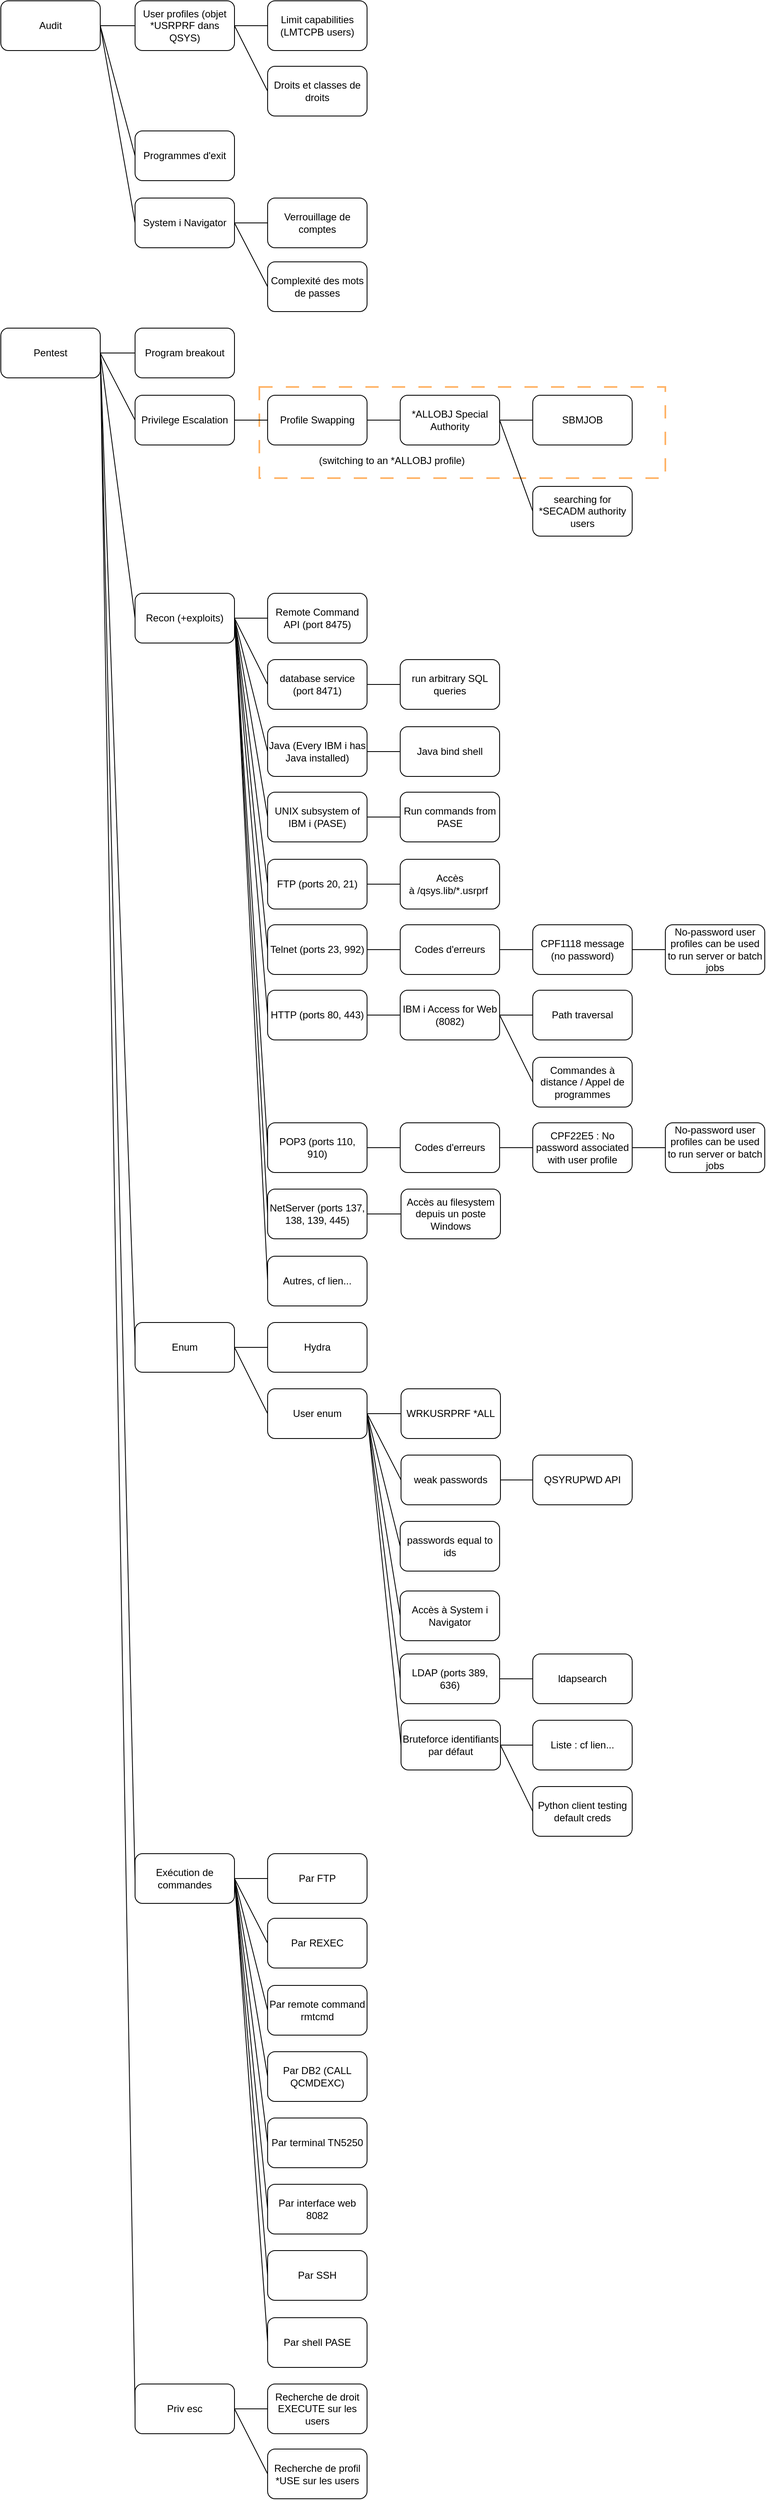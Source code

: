 <mxfile version="24.5.3" type="device">
  <diagram name="Page-1" id="nADWinMBTUPVHZAI8eLR">
    <mxGraphModel dx="1276" dy="606" grid="1" gridSize="10" guides="1" tooltips="1" connect="1" arrows="1" fold="1" page="1" pageScale="1" pageWidth="827" pageHeight="1169" math="0" shadow="0">
      <root>
        <mxCell id="0" />
        <mxCell id="1" parent="0" />
        <mxCell id="fhVOCeMNc6bVe-KWatDS-11" value="" style="rounded=0;whiteSpace=wrap;html=1;fillColor=none;dashed=1;dashPattern=8 8;strokeColor=#FFB366;strokeWidth=2;" parent="1" vertex="1">
          <mxGeometry x="470" y="511" width="490" height="110" as="geometry" />
        </mxCell>
        <mxCell id="aqI84xdJ39RmTFRJNVE5-1" value="Audit" style="rounded=1;whiteSpace=wrap;html=1;" parent="1" vertex="1">
          <mxGeometry x="158" y="45" width="120" height="60" as="geometry" />
        </mxCell>
        <mxCell id="aqI84xdJ39RmTFRJNVE5-2" value="Pentest" style="rounded=1;whiteSpace=wrap;html=1;" parent="1" vertex="1">
          <mxGeometry x="158" y="440" width="120" height="60" as="geometry" />
        </mxCell>
        <mxCell id="aqI84xdJ39RmTFRJNVE5-3" value="User profiles&amp;nbsp;(objet *USRPRF dans QSYS)" style="rounded=1;whiteSpace=wrap;html=1;" parent="1" vertex="1">
          <mxGeometry x="320" y="45" width="120" height="60" as="geometry" />
        </mxCell>
        <UserObject label="Limit capabilities (LMTCPB users)" link="https://www.ibm.com/docs/en/i/7.1?topic=fields-limit-capabilities" id="aqI84xdJ39RmTFRJNVE5-4">
          <mxCell style="rounded=1;whiteSpace=wrap;html=1;" parent="1" vertex="1">
            <mxGeometry x="480" y="45" width="120" height="60" as="geometry" />
          </mxCell>
        </UserObject>
        <UserObject label="Droits et classes de droits" id="aqI84xdJ39RmTFRJNVE5-5">
          <mxCell style="rounded=1;whiteSpace=wrap;html=1;" parent="1" vertex="1">
            <mxGeometry x="480" y="124" width="120" height="60" as="geometry" />
          </mxCell>
        </UserObject>
        <mxCell id="aqI84xdJ39RmTFRJNVE5-6" value="Program breakout" style="rounded=1;whiteSpace=wrap;html=1;" parent="1" vertex="1">
          <mxGeometry x="320" y="440" width="120" height="60" as="geometry" />
        </mxCell>
        <mxCell id="aqI84xdJ39RmTFRJNVE5-7" value="Privilege Escalation" style="rounded=1;whiteSpace=wrap;html=1;" parent="1" vertex="1">
          <mxGeometry x="320" y="521" width="120" height="60" as="geometry" />
        </mxCell>
        <mxCell id="aqI84xdJ39RmTFRJNVE5-8" value="Profile Swapping" style="rounded=1;whiteSpace=wrap;html=1;" parent="1" vertex="1">
          <mxGeometry x="480" y="521" width="120" height="60" as="geometry" />
        </mxCell>
        <mxCell id="aqI84xdJ39RmTFRJNVE5-9" value="*ALLOBJ Special Authority" style="rounded=1;whiteSpace=wrap;html=1;" parent="1" vertex="1">
          <mxGeometry x="640" y="521" width="120" height="60" as="geometry" />
        </mxCell>
        <UserObject label="SBMJOB" link="https://www.ibm.com/docs/en/i/7.2?topic=ssw_ibm_i_72/cl/sbmjob.htm" id="aqI84xdJ39RmTFRJNVE5-10">
          <mxCell style="rounded=1;whiteSpace=wrap;html=1;" parent="1" vertex="1">
            <mxGeometry x="800" y="521" width="120" height="60" as="geometry" />
          </mxCell>
        </UserObject>
        <UserObject label="searching for *SECADM authority users" link="https://www.ibm.com/docs/fr/db2/11.5?topic=authorities-security-administration-authority-secadm" id="aqI84xdJ39RmTFRJNVE5-11">
          <mxCell style="rounded=1;whiteSpace=wrap;html=1;" parent="1" vertex="1">
            <mxGeometry x="800" y="631" width="120" height="60" as="geometry" />
          </mxCell>
        </UserObject>
        <mxCell id="aqI84xdJ39RmTFRJNVE5-12" value="Recon (+exploits)" style="rounded=1;whiteSpace=wrap;html=1;" parent="1" vertex="1">
          <mxGeometry x="320" y="760" width="120" height="60" as="geometry" />
        </mxCell>
        <UserObject label="Remote Command API (port 8475)" link="https://www.ibm.com/docs/en/i/7.1?topic=iawca-i-access-windows-remote-commanddistributed-program-call-apis" id="aqI84xdJ39RmTFRJNVE5-13">
          <mxCell style="rounded=1;whiteSpace=wrap;html=1;" parent="1" vertex="1">
            <mxGeometry x="480" y="760" width="120" height="60" as="geometry" />
          </mxCell>
        </UserObject>
        <mxCell id="aqI84xdJ39RmTFRJNVE5-14" value="(switching to an *ALLOBJ profile)" style="text;html=1;align=center;verticalAlign=middle;whiteSpace=wrap;rounded=0;" parent="1" vertex="1">
          <mxGeometry x="530" y="585" width="200" height="30" as="geometry" />
        </mxCell>
        <UserObject label="database service (port 8471)" id="aqI84xdJ39RmTFRJNVE5-15">
          <mxCell style="rounded=1;whiteSpace=wrap;html=1;" parent="1" vertex="1">
            <mxGeometry x="480" y="840" width="120" height="60" as="geometry" />
          </mxCell>
        </UserObject>
        <mxCell id="aqI84xdJ39RmTFRJNVE5-16" value="Enum" style="rounded=1;whiteSpace=wrap;html=1;" parent="1" vertex="1">
          <mxGeometry x="320" y="1640" width="120" height="60" as="geometry" />
        </mxCell>
        <UserObject label="Hydra" link="https://tryhackme.com/r/room/hydra" id="aqI84xdJ39RmTFRJNVE5-17">
          <mxCell style="rounded=1;whiteSpace=wrap;html=1;" parent="1" vertex="1">
            <mxGeometry x="480" y="1640" width="120" height="60" as="geometry" />
          </mxCell>
        </UserObject>
        <UserObject label="Java (Every IBM i has Java installed)" id="aqI84xdJ39RmTFRJNVE5-19">
          <mxCell style="rounded=1;whiteSpace=wrap;html=1;" parent="1" vertex="1">
            <mxGeometry x="480" y="921" width="120" height="60" as="geometry" />
          </mxCell>
        </UserObject>
        <UserObject label="Java bind shell" id="aqI84xdJ39RmTFRJNVE5-20">
          <mxCell style="rounded=1;whiteSpace=wrap;html=1;" parent="1" vertex="1">
            <mxGeometry x="640" y="921" width="120" height="60" as="geometry" />
          </mxCell>
        </UserObject>
        <UserObject label="UNIX subsystem of IBM i (PASE)" link="https://www.ibm.com/docs/en/i/7.3?topic=programming-pase-i" id="aqI84xdJ39RmTFRJNVE5-21">
          <mxCell style="rounded=1;whiteSpace=wrap;html=1;" parent="1" vertex="1">
            <mxGeometry x="480" y="1000" width="120" height="60" as="geometry" />
          </mxCell>
        </UserObject>
        <UserObject label="Run commands from PASE" id="aqI84xdJ39RmTFRJNVE5-22">
          <mxCell style="rounded=1;whiteSpace=wrap;html=1;" parent="1" vertex="1">
            <mxGeometry x="640" y="1000" width="120" height="60" as="geometry" />
          </mxCell>
        </UserObject>
        <UserObject label="run arbitrary SQL queries" id="aqI84xdJ39RmTFRJNVE5-23">
          <mxCell style="rounded=1;whiteSpace=wrap;html=1;" parent="1" vertex="1">
            <mxGeometry x="640" y="840" width="120" height="60" as="geometry" />
          </mxCell>
        </UserObject>
        <UserObject label="FTP (ports 20, 21)" link="https://github.com/avergnaud/as400/blob/main/docs/FTP400PC.pdf?raw=true" id="aqI84xdJ39RmTFRJNVE5-24">
          <mxCell style="rounded=1;whiteSpace=wrap;html=1;" parent="1" vertex="1">
            <mxGeometry x="480" y="1081" width="120" height="60" as="geometry" />
          </mxCell>
        </UserObject>
        <mxCell id="aqI84xdJ39RmTFRJNVE5-25" value="Accès à&amp;nbsp;/qsys.lib/*.usrprf&amp;nbsp;&lt;span style=&quot;color: rgba(0, 0, 0, 0); font-family: monospace; font-size: 0px; text-align: start; text-wrap: nowrap;&quot;&gt;%3CmxGraphModel%3E%3Croot%3E%3CmxCell%20id%3D%220%22%2F%3E%3CmxCell%20id%3D%221%22%20parent%3D%220%22%2F%3E%3CmxCell%20id%3D%222%22%20value%3D%22FTP%22%20style%3D%22rounded%3D1%3BwhiteSpace%3Dwrap%3Bhtml%3D1%3B%22%20vertex%3D%221%22%20parent%3D%221%22%3E%3CmxGeometry%20x%3D%22490%22%20y%3D%221169%22%20width%3D%22120%22%20height%3D%2260%22%20as%3D%22geometry%22%2F%3E%3C%2FmxCell%3E%3C%2Froot%3E%3C%2FmxGraphModel%3E&lt;/span&gt;" style="rounded=1;whiteSpace=wrap;html=1;" parent="1" vertex="1">
          <mxGeometry x="640" y="1081" width="120" height="60" as="geometry" />
        </mxCell>
        <UserObject label="User enum" id="aqI84xdJ39RmTFRJNVE5-26">
          <mxCell style="rounded=1;whiteSpace=wrap;html=1;" parent="1" vertex="1">
            <mxGeometry x="480" y="1720" width="120" height="60" as="geometry" />
          </mxCell>
        </UserObject>
        <UserObject label="WRKUSRPRF *ALL" id="aqI84xdJ39RmTFRJNVE5-27">
          <mxCell style="rounded=1;whiteSpace=wrap;html=1;" parent="1" vertex="1">
            <mxGeometry x="641" y="1720" width="120" height="60" as="geometry" />
          </mxCell>
        </UserObject>
        <UserObject label="weak passwords" id="aqI84xdJ39RmTFRJNVE5-28">
          <mxCell style="rounded=1;whiteSpace=wrap;html=1;" parent="1" vertex="1">
            <mxGeometry x="641" y="1800" width="120" height="60" as="geometry" />
          </mxCell>
        </UserObject>
        <UserObject label="QSYRUPWD API" link="https://www.ibm.com/docs/en/i/7.2?topic=ssw_ibm_i_72/apis/qsyrupwd.html" id="aqI84xdJ39RmTFRJNVE5-29">
          <mxCell style="rounded=1;whiteSpace=wrap;html=1;" parent="1" vertex="1">
            <mxGeometry x="800" y="1800" width="120" height="60" as="geometry" />
          </mxCell>
        </UserObject>
        <mxCell id="aqI84xdJ39RmTFRJNVE5-30" value="Telnet (ports 23, 992)" style="rounded=1;whiteSpace=wrap;html=1;" parent="1" vertex="1">
          <mxGeometry x="480" y="1160" width="120" height="60" as="geometry" />
        </mxCell>
        <mxCell id="aqI84xdJ39RmTFRJNVE5-31" value="CPF1118 message (no password)" style="rounded=1;whiteSpace=wrap;html=1;" parent="1" vertex="1">
          <mxGeometry x="800" y="1160" width="120" height="60" as="geometry" />
        </mxCell>
        <mxCell id="aqI84xdJ39RmTFRJNVE5-32" value="No-password user profiles can be used to run server or batch jobs" style="rounded=1;whiteSpace=wrap;html=1;" parent="1" vertex="1">
          <mxGeometry x="960" y="1160" width="120" height="60" as="geometry" />
        </mxCell>
        <mxCell id="aqI84xdJ39RmTFRJNVE5-33" value="HTTP (ports 80, 443)" style="rounded=1;whiteSpace=wrap;html=1;" parent="1" vertex="1">
          <mxGeometry x="480" y="1239" width="120" height="60" as="geometry" />
        </mxCell>
        <UserObject label="Path traversal" link="https://owasp.org/www-community/attacks/Path_Traversal" id="aqI84xdJ39RmTFRJNVE5-34">
          <mxCell style="rounded=1;whiteSpace=wrap;html=1;" parent="1" vertex="1">
            <mxGeometry x="800" y="1239" width="120" height="60" as="geometry" />
          </mxCell>
        </UserObject>
        <UserObject label="IBM i Access for Web&lt;div&gt;(8082)&lt;/div&gt;" link="https://github.com/avergnaud/as400/blob/main/docs/rzamm.pdf?raw=true" id="fhVOCeMNc6bVe-KWatDS-1">
          <mxCell style="rounded=1;whiteSpace=wrap;html=1;" parent="1" vertex="1">
            <mxGeometry x="640" y="1239" width="120" height="60" as="geometry" />
          </mxCell>
        </UserObject>
        <mxCell id="fhVOCeMNc6bVe-KWatDS-2" value="Programmes d&#39;exit" style="rounded=1;whiteSpace=wrap;html=1;" parent="1" vertex="1">
          <mxGeometry x="320" y="202" width="120" height="60" as="geometry" />
        </mxCell>
        <mxCell id="fhVOCeMNc6bVe-KWatDS-3" value="Commandes à distance / Appel de programmes" style="rounded=1;whiteSpace=wrap;html=1;" parent="1" vertex="1">
          <mxGeometry x="800" y="1320" width="120" height="60" as="geometry" />
        </mxCell>
        <mxCell id="fhVOCeMNc6bVe-KWatDS-4" value="POP3 (ports 110, 910)" style="rounded=1;whiteSpace=wrap;html=1;" parent="1" vertex="1">
          <mxGeometry x="480" y="1399" width="120" height="60" as="geometry" />
        </mxCell>
        <UserObject label="Codes d&#39;erreurs" link="https://raw.githubusercontent.com/avergnaud/as400/main/docs/Pentest_AS400_COGICEO.pdf" id="fhVOCeMNc6bVe-KWatDS-5">
          <mxCell style="rounded=1;whiteSpace=wrap;html=1;" parent="1" vertex="1">
            <mxGeometry x="640" y="1399" width="120" height="60" as="geometry" />
          </mxCell>
        </UserObject>
        <mxCell id="fhVOCeMNc6bVe-KWatDS-6" value="CPF22E5 : No password associated with user profile" style="rounded=1;whiteSpace=wrap;html=1;" parent="1" vertex="1">
          <mxGeometry x="800" y="1399" width="120" height="60" as="geometry" />
        </mxCell>
        <mxCell id="fhVOCeMNc6bVe-KWatDS-8" value="Codes d&#39;erreurs" style="rounded=1;whiteSpace=wrap;html=1;" parent="1" vertex="1">
          <mxGeometry x="640" y="1160" width="120" height="60" as="geometry" />
        </mxCell>
        <mxCell id="fhVOCeMNc6bVe-KWatDS-9" value="No-password user profiles can be used to run server or batch jobs" style="rounded=1;whiteSpace=wrap;html=1;" parent="1" vertex="1">
          <mxGeometry x="960" y="1399" width="120" height="60" as="geometry" />
        </mxCell>
        <UserObject label="passwords equal to ids" id="fhVOCeMNc6bVe-KWatDS-10">
          <mxCell style="rounded=1;whiteSpace=wrap;html=1;" parent="1" vertex="1">
            <mxGeometry x="640" y="1880" width="120" height="60" as="geometry" />
          </mxCell>
        </UserObject>
        <UserObject label="&lt;div&gt;NetServer (ports&amp;nbsp;137, 138, 139, 445)&lt;/div&gt;" link="https://www.volubis.fr/news/liens/courshtm/netserver.htm" id="fhVOCeMNc6bVe-KWatDS-12">
          <mxCell style="rounded=1;whiteSpace=wrap;html=1;" parent="1" vertex="1">
            <mxGeometry x="480" y="1479" width="120" height="60" as="geometry" />
          </mxCell>
        </UserObject>
        <mxCell id="fhVOCeMNc6bVe-KWatDS-13" value="Accès au filesystem depuis un poste Windows" style="rounded=1;whiteSpace=wrap;html=1;" parent="1" vertex="1">
          <mxGeometry x="641" y="1479" width="120" height="60" as="geometry" />
        </mxCell>
        <UserObject label="Accès à&amp;nbsp;System i Navigator" link="https://www.volubis.fr/news/liens/courshtm/opnav_dev.htm" id="W1Z3jp5pD68HIRzO2V5Z-1">
          <mxCell style="rounded=1;whiteSpace=wrap;html=1;" parent="1" vertex="1">
            <mxGeometry x="640" y="1964" width="120" height="60" as="geometry" />
          </mxCell>
        </UserObject>
        <UserObject label="&lt;div&gt;LDAP (ports 389, 636)&lt;/div&gt;" link="https://www.volubis.fr/news/liens/courshtm/LDAP.htm" id="W1Z3jp5pD68HIRzO2V5Z-2">
          <mxCell style="rounded=1;whiteSpace=wrap;html=1;" parent="1" vertex="1">
            <mxGeometry x="640" y="2040" width="120" height="60" as="geometry" />
          </mxCell>
        </UserObject>
        <UserObject label="ldapsearch" id="W1Z3jp5pD68HIRzO2V5Z-3">
          <mxCell style="rounded=1;whiteSpace=wrap;html=1;" parent="1" vertex="1">
            <mxGeometry x="800" y="2040" width="120" height="60" as="geometry" />
          </mxCell>
        </UserObject>
        <UserObject label="&lt;div&gt;Autres, cf lien...&lt;/div&gt;" link="https://github.com/avergnaud/as400/blob/main/docs/Pentest_AS400_COGICEO.pdf?raw=true" id="W1Z3jp5pD68HIRzO2V5Z-4">
          <mxCell style="rounded=1;whiteSpace=wrap;html=1;" parent="1" vertex="1">
            <mxGeometry x="480" y="1560" width="120" height="60" as="geometry" />
          </mxCell>
        </UserObject>
        <UserObject label="Bruteforce identifiants par défaut" id="W1Z3jp5pD68HIRzO2V5Z-5">
          <mxCell style="rounded=1;whiteSpace=wrap;html=1;" parent="1" vertex="1">
            <mxGeometry x="641" y="2120" width="120" height="60" as="geometry" />
          </mxCell>
        </UserObject>
        <UserObject label="&lt;div&gt;Liste : cf lien...&lt;/div&gt;" link="https://github.com/avergnaud/as400/blob/main/docs/Pentest_AS400_COGICEO.pdf?raw=true" id="W1Z3jp5pD68HIRzO2V5Z-6">
          <mxCell style="rounded=1;whiteSpace=wrap;html=1;" parent="1" vertex="1">
            <mxGeometry x="800" y="2120" width="120" height="60" as="geometry" />
          </mxCell>
        </UserObject>
        <UserObject label="System i Navigator" id="W1Z3jp5pD68HIRzO2V5Z-7">
          <mxCell style="rounded=1;whiteSpace=wrap;html=1;" parent="1" vertex="1">
            <mxGeometry x="320" y="283" width="120" height="60" as="geometry" />
          </mxCell>
        </UserObject>
        <UserObject label="Verrouillage de comptes" link="https://raw.githubusercontent.com/avergnaud/as400/main/docs/Pentest_AS400_COGICEO.pdf" id="W1Z3jp5pD68HIRzO2V5Z-8">
          <mxCell style="rounded=1;whiteSpace=wrap;html=1;" parent="1" vertex="1">
            <mxGeometry x="480" y="283" width="120" height="60" as="geometry" />
          </mxCell>
        </UserObject>
        <UserObject label="Complexité des mots de passes" link="https://raw.githubusercontent.com/avergnaud/as400/main/docs/Pentest_AS400_COGICEO.pdf" id="W1Z3jp5pD68HIRzO2V5Z-9">
          <mxCell style="rounded=1;whiteSpace=wrap;html=1;" parent="1" vertex="1">
            <mxGeometry x="480" y="360" width="120" height="60" as="geometry" />
          </mxCell>
        </UserObject>
        <mxCell id="W1Z3jp5pD68HIRzO2V5Z-10" value="Exécution de commandes" style="rounded=1;whiteSpace=wrap;html=1;" parent="1" vertex="1">
          <mxGeometry x="320" y="2281" width="120" height="60" as="geometry" />
        </mxCell>
        <UserObject label="Par FTP" link="https://raw.githubusercontent.com/avergnaud/as400/main/docs/Pentest_AS400_COGICEO.pdf" id="W1Z3jp5pD68HIRzO2V5Z-11">
          <mxCell style="rounded=1;whiteSpace=wrap;html=1;" parent="1" vertex="1">
            <mxGeometry x="480" y="2281" width="120" height="60" as="geometry" />
          </mxCell>
        </UserObject>
        <UserObject label="Par REXEC" link="https://raw.githubusercontent.com/avergnaud/as400/main/docs/Pentest_AS400_COGICEO.pdf" id="W1Z3jp5pD68HIRzO2V5Z-12">
          <mxCell style="rounded=1;whiteSpace=wrap;html=1;" parent="1" vertex="1">
            <mxGeometry x="480" y="2359" width="120" height="60" as="geometry" />
          </mxCell>
        </UserObject>
        <UserObject label="Par remote command rmtcmd" link="https://raw.githubusercontent.com/avergnaud/as400/main/docs/Pentest_AS400_COGICEO.pdf" id="W1Z3jp5pD68HIRzO2V5Z-13">
          <mxCell style="rounded=1;whiteSpace=wrap;html=1;" parent="1" vertex="1">
            <mxGeometry x="480" y="2440" width="120" height="60" as="geometry" />
          </mxCell>
        </UserObject>
        <UserObject label="Par DB2 (CALL QCMDEXC)" link="https://raw.githubusercontent.com/avergnaud/as400/main/docs/Pentest_AS400_COGICEO.pdf" id="W1Z3jp5pD68HIRzO2V5Z-14">
          <mxCell style="rounded=1;whiteSpace=wrap;html=1;" parent="1" vertex="1">
            <mxGeometry x="480" y="2520" width="120" height="60" as="geometry" />
          </mxCell>
        </UserObject>
        <UserObject label="Par terminal TN5250" link="https://www.microfocus.com/documentation/extra/9-6/user-guide-fr/sessions-5250-ch.htm" id="W1Z3jp5pD68HIRzO2V5Z-15">
          <mxCell style="rounded=1;whiteSpace=wrap;html=1;" parent="1" vertex="1">
            <mxGeometry x="480" y="2600" width="120" height="60" as="geometry" />
          </mxCell>
        </UserObject>
        <UserObject label="Par interface web 8082" id="W1Z3jp5pD68HIRzO2V5Z-16">
          <mxCell style="rounded=1;whiteSpace=wrap;html=1;" parent="1" vertex="1">
            <mxGeometry x="480" y="2680" width="120" height="60" as="geometry" />
          </mxCell>
        </UserObject>
        <UserObject label="Par SSH" link="https://raw.githubusercontent.com/avergnaud/as400/main/docs/Pentest_AS400_COGICEO.pdf" id="W1Z3jp5pD68HIRzO2V5Z-17">
          <mxCell style="rounded=1;whiteSpace=wrap;html=1;" parent="1" vertex="1">
            <mxGeometry x="480" y="2760" width="120" height="60" as="geometry" />
          </mxCell>
        </UserObject>
        <UserObject label="Par shell PASE" link="https://raw.githubusercontent.com/avergnaud/as400/main/docs/Pentest_AS400_COGICEO.pdf" id="W1Z3jp5pD68HIRzO2V5Z-18">
          <mxCell style="rounded=1;whiteSpace=wrap;html=1;" parent="1" vertex="1">
            <mxGeometry x="480" y="2841" width="120" height="60" as="geometry" />
          </mxCell>
        </UserObject>
        <mxCell id="W1Z3jp5pD68HIRzO2V5Z-19" value="Priv esc" style="rounded=1;whiteSpace=wrap;html=1;" parent="1" vertex="1">
          <mxGeometry x="320" y="2921" width="120" height="60" as="geometry" />
        </mxCell>
        <UserObject label="Recherche de droit EXECUTE sur les users" link="https://raw.githubusercontent.com/avergnaud/as400/main/docs/Pentest_AS400_COGICEO.pdf" id="W1Z3jp5pD68HIRzO2V5Z-20">
          <mxCell style="rounded=1;whiteSpace=wrap;html=1;" parent="1" vertex="1">
            <mxGeometry x="480" y="2921" width="120" height="60" as="geometry" />
          </mxCell>
        </UserObject>
        <UserObject label="Recherche de profil *USE sur les users" link="https://raw.githubusercontent.com/avergnaud/as400/main/docs/Pentest_AS400_COGICEO.pdf" id="W1Z3jp5pD68HIRzO2V5Z-21">
          <mxCell style="rounded=1;whiteSpace=wrap;html=1;" parent="1" vertex="1">
            <mxGeometry x="480" y="2999.5" width="120" height="60" as="geometry" />
          </mxCell>
        </UserObject>
        <UserObject label="&lt;div&gt;Python client testing default creds&lt;/div&gt;" link="https://github.com/avergnaud/pentest_as400/tree/master/as400" id="W1Z3jp5pD68HIRzO2V5Z-22">
          <mxCell style="rounded=1;whiteSpace=wrap;html=1;" parent="1" vertex="1">
            <mxGeometry x="800" y="2200" width="120" height="60" as="geometry" />
          </mxCell>
        </UserObject>
        <mxCell id="W1Z3jp5pD68HIRzO2V5Z-23" value="" style="endArrow=none;html=1;rounded=0;exitX=1;exitY=0.5;exitDx=0;exitDy=0;" parent="1" source="aqI84xdJ39RmTFRJNVE5-1" target="aqI84xdJ39RmTFRJNVE5-3" edge="1">
          <mxGeometry width="50" height="50" relative="1" as="geometry">
            <mxPoint x="480" y="200" as="sourcePoint" />
            <mxPoint x="530" y="150" as="targetPoint" />
          </mxGeometry>
        </mxCell>
        <mxCell id="W1Z3jp5pD68HIRzO2V5Z-24" value="" style="endArrow=none;html=1;rounded=0;exitX=1;exitY=0.5;exitDx=0;exitDy=0;" parent="1" source="aqI84xdJ39RmTFRJNVE5-3" target="aqI84xdJ39RmTFRJNVE5-4" edge="1">
          <mxGeometry width="50" height="50" relative="1" as="geometry">
            <mxPoint x="480" y="200" as="sourcePoint" />
            <mxPoint x="530" y="150" as="targetPoint" />
          </mxGeometry>
        </mxCell>
        <mxCell id="W1Z3jp5pD68HIRzO2V5Z-25" value="" style="endArrow=none;html=1;rounded=0;exitX=1;exitY=0.5;exitDx=0;exitDy=0;entryX=0;entryY=0.5;entryDx=0;entryDy=0;" parent="1" source="aqI84xdJ39RmTFRJNVE5-3" target="aqI84xdJ39RmTFRJNVE5-5" edge="1">
          <mxGeometry width="50" height="50" relative="1" as="geometry">
            <mxPoint x="480" y="200" as="sourcePoint" />
            <mxPoint x="530" y="150" as="targetPoint" />
          </mxGeometry>
        </mxCell>
        <mxCell id="W1Z3jp5pD68HIRzO2V5Z-26" value="" style="endArrow=none;html=1;rounded=0;exitX=1;exitY=0.5;exitDx=0;exitDy=0;entryX=0;entryY=0.5;entryDx=0;entryDy=0;" parent="1" source="aqI84xdJ39RmTFRJNVE5-1" target="fhVOCeMNc6bVe-KWatDS-2" edge="1">
          <mxGeometry width="50" height="50" relative="1" as="geometry">
            <mxPoint x="480" y="270" as="sourcePoint" />
            <mxPoint x="530" y="220" as="targetPoint" />
          </mxGeometry>
        </mxCell>
        <mxCell id="W1Z3jp5pD68HIRzO2V5Z-27" value="" style="endArrow=none;html=1;rounded=0;exitX=1;exitY=0.5;exitDx=0;exitDy=0;entryX=0;entryY=0.5;entryDx=0;entryDy=0;" parent="1" source="aqI84xdJ39RmTFRJNVE5-1" target="W1Z3jp5pD68HIRzO2V5Z-7" edge="1">
          <mxGeometry width="50" height="50" relative="1" as="geometry">
            <mxPoint x="270" y="85" as="sourcePoint" />
            <mxPoint x="330" y="242" as="targetPoint" />
          </mxGeometry>
        </mxCell>
        <mxCell id="W1Z3jp5pD68HIRzO2V5Z-28" value="" style="endArrow=none;html=1;rounded=0;exitX=1;exitY=0.5;exitDx=0;exitDy=0;" parent="1" source="W1Z3jp5pD68HIRzO2V5Z-7" target="W1Z3jp5pD68HIRzO2V5Z-8" edge="1">
          <mxGeometry width="50" height="50" relative="1" as="geometry">
            <mxPoint x="480" y="270" as="sourcePoint" />
            <mxPoint x="530" y="220" as="targetPoint" />
          </mxGeometry>
        </mxCell>
        <mxCell id="W1Z3jp5pD68HIRzO2V5Z-29" value="" style="endArrow=none;html=1;rounded=0;exitX=1;exitY=0.5;exitDx=0;exitDy=0;entryX=0;entryY=0.5;entryDx=0;entryDy=0;" parent="1" source="W1Z3jp5pD68HIRzO2V5Z-7" target="W1Z3jp5pD68HIRzO2V5Z-9" edge="1">
          <mxGeometry width="50" height="50" relative="1" as="geometry">
            <mxPoint x="480" y="330" as="sourcePoint" />
            <mxPoint x="530" y="280" as="targetPoint" />
          </mxGeometry>
        </mxCell>
        <mxCell id="W1Z3jp5pD68HIRzO2V5Z-30" value="" style="endArrow=none;html=1;rounded=0;exitX=1;exitY=0.5;exitDx=0;exitDy=0;entryX=0;entryY=0.5;entryDx=0;entryDy=0;" parent="1" source="aqI84xdJ39RmTFRJNVE5-2" target="aqI84xdJ39RmTFRJNVE5-6" edge="1">
          <mxGeometry width="50" height="50" relative="1" as="geometry">
            <mxPoint x="480" y="530" as="sourcePoint" />
            <mxPoint x="530" y="480" as="targetPoint" />
          </mxGeometry>
        </mxCell>
        <mxCell id="W1Z3jp5pD68HIRzO2V5Z-31" value="" style="endArrow=none;html=1;rounded=0;exitX=1;exitY=0.5;exitDx=0;exitDy=0;entryX=0;entryY=0.5;entryDx=0;entryDy=0;" parent="1" source="aqI84xdJ39RmTFRJNVE5-2" target="aqI84xdJ39RmTFRJNVE5-7" edge="1">
          <mxGeometry width="50" height="50" relative="1" as="geometry">
            <mxPoint x="480" y="530" as="sourcePoint" />
            <mxPoint x="530" y="480" as="targetPoint" />
          </mxGeometry>
        </mxCell>
        <mxCell id="W1Z3jp5pD68HIRzO2V5Z-32" value="" style="endArrow=none;html=1;rounded=0;exitX=1;exitY=0.5;exitDx=0;exitDy=0;" parent="1" source="aqI84xdJ39RmTFRJNVE5-7" target="aqI84xdJ39RmTFRJNVE5-8" edge="1">
          <mxGeometry width="50" height="50" relative="1" as="geometry">
            <mxPoint x="670" y="600" as="sourcePoint" />
            <mxPoint x="720" y="550" as="targetPoint" />
          </mxGeometry>
        </mxCell>
        <mxCell id="W1Z3jp5pD68HIRzO2V5Z-36" value="" style="endArrow=none;html=1;rounded=0;exitX=1;exitY=0.5;exitDx=0;exitDy=0;entryX=0;entryY=0.5;entryDx=0;entryDy=0;" parent="1" source="aqI84xdJ39RmTFRJNVE5-2" target="aqI84xdJ39RmTFRJNVE5-12" edge="1">
          <mxGeometry width="50" height="50" relative="1" as="geometry">
            <mxPoint x="400" y="670" as="sourcePoint" />
            <mxPoint x="450" y="620" as="targetPoint" />
          </mxGeometry>
        </mxCell>
        <mxCell id="W1Z3jp5pD68HIRzO2V5Z-37" value="" style="endArrow=none;html=1;rounded=0;entryX=0;entryY=0.5;entryDx=0;entryDy=0;" parent="1" source="aqI84xdJ39RmTFRJNVE5-12" target="aqI84xdJ39RmTFRJNVE5-13" edge="1">
          <mxGeometry width="50" height="50" relative="1" as="geometry">
            <mxPoint x="400" y="870" as="sourcePoint" />
            <mxPoint x="450" y="820" as="targetPoint" />
          </mxGeometry>
        </mxCell>
        <mxCell id="W1Z3jp5pD68HIRzO2V5Z-38" value="" style="endArrow=none;html=1;rounded=0;exitX=1;exitY=0.5;exitDx=0;exitDy=0;entryX=0;entryY=0.5;entryDx=0;entryDy=0;" parent="1" source="aqI84xdJ39RmTFRJNVE5-12" target="aqI84xdJ39RmTFRJNVE5-15" edge="1">
          <mxGeometry width="50" height="50" relative="1" as="geometry">
            <mxPoint x="690" y="870" as="sourcePoint" />
            <mxPoint x="740" y="820" as="targetPoint" />
          </mxGeometry>
        </mxCell>
        <mxCell id="W1Z3jp5pD68HIRzO2V5Z-39" value="" style="endArrow=none;html=1;rounded=0;exitX=1;exitY=0.5;exitDx=0;exitDy=0;" parent="1" source="aqI84xdJ39RmTFRJNVE5-15" target="aqI84xdJ39RmTFRJNVE5-23" edge="1">
          <mxGeometry width="50" height="50" relative="1" as="geometry">
            <mxPoint x="690" y="870" as="sourcePoint" />
            <mxPoint x="740" y="820" as="targetPoint" />
          </mxGeometry>
        </mxCell>
        <mxCell id="W1Z3jp5pD68HIRzO2V5Z-40" value="" style="endArrow=none;html=1;rounded=0;entryX=0;entryY=0.5;entryDx=0;entryDy=0;exitX=1;exitY=0.5;exitDx=0;exitDy=0;" parent="1" source="aqI84xdJ39RmTFRJNVE5-8" target="aqI84xdJ39RmTFRJNVE5-9" edge="1">
          <mxGeometry width="50" height="50" relative="1" as="geometry">
            <mxPoint x="730" y="600" as="sourcePoint" />
            <mxPoint x="780" y="550" as="targetPoint" />
          </mxGeometry>
        </mxCell>
        <mxCell id="W1Z3jp5pD68HIRzO2V5Z-41" value="" style="endArrow=none;html=1;rounded=0;entryX=0;entryY=0.5;entryDx=0;entryDy=0;" parent="1" source="aqI84xdJ39RmTFRJNVE5-9" target="aqI84xdJ39RmTFRJNVE5-10" edge="1">
          <mxGeometry width="50" height="50" relative="1" as="geometry">
            <mxPoint x="730" y="600" as="sourcePoint" />
            <mxPoint x="780" y="550" as="targetPoint" />
          </mxGeometry>
        </mxCell>
        <mxCell id="W1Z3jp5pD68HIRzO2V5Z-42" value="" style="endArrow=none;html=1;rounded=0;entryX=0;entryY=0.5;entryDx=0;entryDy=0;exitX=1;exitY=0.5;exitDx=0;exitDy=0;" parent="1" source="aqI84xdJ39RmTFRJNVE5-9" target="aqI84xdJ39RmTFRJNVE5-11" edge="1">
          <mxGeometry width="50" height="50" relative="1" as="geometry">
            <mxPoint x="730" y="624" as="sourcePoint" />
            <mxPoint x="780" y="574" as="targetPoint" />
          </mxGeometry>
        </mxCell>
        <mxCell id="W1Z3jp5pD68HIRzO2V5Z-43" value="" style="endArrow=none;html=1;rounded=0;exitX=1;exitY=0.5;exitDx=0;exitDy=0;" parent="1" source="aqI84xdJ39RmTFRJNVE5-19" target="aqI84xdJ39RmTFRJNVE5-20" edge="1">
          <mxGeometry width="50" height="50" relative="1" as="geometry">
            <mxPoint x="730" y="950" as="sourcePoint" />
            <mxPoint x="780" y="900" as="targetPoint" />
          </mxGeometry>
        </mxCell>
        <mxCell id="W1Z3jp5pD68HIRzO2V5Z-44" value="" style="endArrow=none;html=1;rounded=0;exitX=1;exitY=0.5;exitDx=0;exitDy=0;" parent="1" source="aqI84xdJ39RmTFRJNVE5-21" target="aqI84xdJ39RmTFRJNVE5-22" edge="1">
          <mxGeometry width="50" height="50" relative="1" as="geometry">
            <mxPoint x="730" y="1190" as="sourcePoint" />
            <mxPoint x="780" y="1140" as="targetPoint" />
          </mxGeometry>
        </mxCell>
        <mxCell id="W1Z3jp5pD68HIRzO2V5Z-45" value="" style="endArrow=none;html=1;rounded=0;exitX=1;exitY=0.5;exitDx=0;exitDy=0;" parent="1" source="aqI84xdJ39RmTFRJNVE5-24" target="aqI84xdJ39RmTFRJNVE5-25" edge="1">
          <mxGeometry width="50" height="50" relative="1" as="geometry">
            <mxPoint x="730" y="1190" as="sourcePoint" />
            <mxPoint x="780" y="1140" as="targetPoint" />
          </mxGeometry>
        </mxCell>
        <mxCell id="W1Z3jp5pD68HIRzO2V5Z-46" value="" style="endArrow=none;html=1;rounded=0;exitX=1;exitY=0.5;exitDx=0;exitDy=0;" parent="1" source="aqI84xdJ39RmTFRJNVE5-30" target="fhVOCeMNc6bVe-KWatDS-8" edge="1">
          <mxGeometry width="50" height="50" relative="1" as="geometry">
            <mxPoint x="730" y="1190" as="sourcePoint" />
            <mxPoint x="780" y="1140" as="targetPoint" />
          </mxGeometry>
        </mxCell>
        <mxCell id="W1Z3jp5pD68HIRzO2V5Z-47" value="" style="endArrow=none;html=1;rounded=0;entryX=0;entryY=0.5;entryDx=0;entryDy=0;exitX=1;exitY=0.5;exitDx=0;exitDy=0;" parent="1" source="fhVOCeMNc6bVe-KWatDS-8" target="aqI84xdJ39RmTFRJNVE5-31" edge="1">
          <mxGeometry width="50" height="50" relative="1" as="geometry">
            <mxPoint x="730" y="1190" as="sourcePoint" />
            <mxPoint x="780" y="1140" as="targetPoint" />
          </mxGeometry>
        </mxCell>
        <mxCell id="W1Z3jp5pD68HIRzO2V5Z-48" value="" style="endArrow=none;html=1;rounded=0;entryX=0;entryY=0.5;entryDx=0;entryDy=0;" parent="1" target="aqI84xdJ39RmTFRJNVE5-32" edge="1">
          <mxGeometry width="50" height="50" relative="1" as="geometry">
            <mxPoint x="920" y="1190" as="sourcePoint" />
            <mxPoint x="780" y="1140" as="targetPoint" />
          </mxGeometry>
        </mxCell>
        <mxCell id="W1Z3jp5pD68HIRzO2V5Z-49" value="" style="endArrow=none;html=1;rounded=0;exitX=1;exitY=0.5;exitDx=0;exitDy=0;" parent="1" source="aqI84xdJ39RmTFRJNVE5-33" target="fhVOCeMNc6bVe-KWatDS-1" edge="1">
          <mxGeometry width="50" height="50" relative="1" as="geometry">
            <mxPoint x="730" y="1310" as="sourcePoint" />
            <mxPoint x="780" y="1260" as="targetPoint" />
          </mxGeometry>
        </mxCell>
        <mxCell id="W1Z3jp5pD68HIRzO2V5Z-50" value="" style="endArrow=none;html=1;rounded=0;entryX=0;entryY=0.5;entryDx=0;entryDy=0;exitX=1;exitY=0.5;exitDx=0;exitDy=0;" parent="1" source="fhVOCeMNc6bVe-KWatDS-1" target="aqI84xdJ39RmTFRJNVE5-34" edge="1">
          <mxGeometry width="50" height="50" relative="1" as="geometry">
            <mxPoint x="730" y="1310" as="sourcePoint" />
            <mxPoint x="780" y="1260" as="targetPoint" />
          </mxGeometry>
        </mxCell>
        <mxCell id="W1Z3jp5pD68HIRzO2V5Z-53" value="" style="endArrow=none;html=1;rounded=0;entryX=0;entryY=0.5;entryDx=0;entryDy=0;exitX=1;exitY=0.5;exitDx=0;exitDy=0;" parent="1" source="fhVOCeMNc6bVe-KWatDS-1" target="fhVOCeMNc6bVe-KWatDS-3" edge="1">
          <mxGeometry width="50" height="50" relative="1" as="geometry">
            <mxPoint x="730" y="1540" as="sourcePoint" />
            <mxPoint x="780" y="1490" as="targetPoint" />
          </mxGeometry>
        </mxCell>
        <mxCell id="W1Z3jp5pD68HIRzO2V5Z-54" value="" style="endArrow=none;html=1;rounded=0;exitX=1;exitY=0.5;exitDx=0;exitDy=0;" parent="1" source="aqI84xdJ39RmTFRJNVE5-16" target="aqI84xdJ39RmTFRJNVE5-17" edge="1">
          <mxGeometry width="50" height="50" relative="1" as="geometry">
            <mxPoint x="730" y="1540" as="sourcePoint" />
            <mxPoint x="780" y="1490" as="targetPoint" />
          </mxGeometry>
        </mxCell>
        <mxCell id="W1Z3jp5pD68HIRzO2V5Z-55" value="" style="endArrow=none;html=1;rounded=0;exitX=1;exitY=0.5;exitDx=0;exitDy=0;entryX=0;entryY=0.5;entryDx=0;entryDy=0;" parent="1" source="aqI84xdJ39RmTFRJNVE5-12" target="aqI84xdJ39RmTFRJNVE5-19" edge="1">
          <mxGeometry width="50" height="50" relative="1" as="geometry">
            <mxPoint x="730" y="1070" as="sourcePoint" />
            <mxPoint x="780" y="1020" as="targetPoint" />
          </mxGeometry>
        </mxCell>
        <mxCell id="W1Z3jp5pD68HIRzO2V5Z-56" value="" style="endArrow=none;html=1;rounded=0;exitX=1;exitY=0.5;exitDx=0;exitDy=0;entryX=0;entryY=0.5;entryDx=0;entryDy=0;" parent="1" source="aqI84xdJ39RmTFRJNVE5-12" target="aqI84xdJ39RmTFRJNVE5-21" edge="1">
          <mxGeometry width="50" height="50" relative="1" as="geometry">
            <mxPoint x="730" y="1070" as="sourcePoint" />
            <mxPoint x="780" y="1020" as="targetPoint" />
          </mxGeometry>
        </mxCell>
        <mxCell id="W1Z3jp5pD68HIRzO2V5Z-57" value="" style="endArrow=none;html=1;rounded=0;entryX=0;entryY=0.5;entryDx=0;entryDy=0;" parent="1" target="aqI84xdJ39RmTFRJNVE5-24" edge="1">
          <mxGeometry width="50" height="50" relative="1" as="geometry">
            <mxPoint x="440" y="790" as="sourcePoint" />
            <mxPoint x="400" y="1040" as="targetPoint" />
          </mxGeometry>
        </mxCell>
        <mxCell id="W1Z3jp5pD68HIRzO2V5Z-58" value="" style="endArrow=none;html=1;rounded=0;entryX=1;entryY=0.5;entryDx=0;entryDy=0;exitX=0;exitY=0.5;exitDx=0;exitDy=0;" parent="1" source="aqI84xdJ39RmTFRJNVE5-30" target="aqI84xdJ39RmTFRJNVE5-12" edge="1">
          <mxGeometry width="50" height="50" relative="1" as="geometry">
            <mxPoint x="730" y="1070" as="sourcePoint" />
            <mxPoint x="780" y="1020" as="targetPoint" />
          </mxGeometry>
        </mxCell>
        <mxCell id="W1Z3jp5pD68HIRzO2V5Z-59" value="" style="endArrow=none;html=1;rounded=0;entryX=1;entryY=0.5;entryDx=0;entryDy=0;exitX=0;exitY=0.5;exitDx=0;exitDy=0;" parent="1" source="aqI84xdJ39RmTFRJNVE5-33" target="aqI84xdJ39RmTFRJNVE5-12" edge="1">
          <mxGeometry width="50" height="50" relative="1" as="geometry">
            <mxPoint x="730" y="1070" as="sourcePoint" />
            <mxPoint x="780" y="1020" as="targetPoint" />
          </mxGeometry>
        </mxCell>
        <mxCell id="W1Z3jp5pD68HIRzO2V5Z-60" value="" style="endArrow=none;html=1;rounded=0;entryX=1;entryY=0.5;entryDx=0;entryDy=0;exitX=0;exitY=0.5;exitDx=0;exitDy=0;" parent="1" source="fhVOCeMNc6bVe-KWatDS-4" target="aqI84xdJ39RmTFRJNVE5-12" edge="1">
          <mxGeometry width="50" height="50" relative="1" as="geometry">
            <mxPoint x="730" y="1190" as="sourcePoint" />
            <mxPoint x="780" y="1140" as="targetPoint" />
          </mxGeometry>
        </mxCell>
        <mxCell id="W1Z3jp5pD68HIRzO2V5Z-61" value="" style="endArrow=none;html=1;rounded=0;entryX=1;entryY=0.5;entryDx=0;entryDy=0;exitX=0;exitY=0.5;exitDx=0;exitDy=0;" parent="1" source="fhVOCeMNc6bVe-KWatDS-12" target="aqI84xdJ39RmTFRJNVE5-12" edge="1">
          <mxGeometry width="50" height="50" relative="1" as="geometry">
            <mxPoint x="730" y="1310" as="sourcePoint" />
            <mxPoint x="360" y="1080" as="targetPoint" />
          </mxGeometry>
        </mxCell>
        <mxCell id="W1Z3jp5pD68HIRzO2V5Z-62" value="" style="endArrow=none;html=1;rounded=0;exitX=1;exitY=0.5;exitDx=0;exitDy=0;" parent="1" source="fhVOCeMNc6bVe-KWatDS-4" target="fhVOCeMNc6bVe-KWatDS-5" edge="1">
          <mxGeometry width="50" height="50" relative="1" as="geometry">
            <mxPoint x="730" y="1540" as="sourcePoint" />
            <mxPoint x="780" y="1490" as="targetPoint" />
          </mxGeometry>
        </mxCell>
        <mxCell id="W1Z3jp5pD68HIRzO2V5Z-63" value="" style="endArrow=none;html=1;rounded=0;exitX=1;exitY=0.5;exitDx=0;exitDy=0;" parent="1" source="fhVOCeMNc6bVe-KWatDS-5" target="fhVOCeMNc6bVe-KWatDS-6" edge="1">
          <mxGeometry width="50" height="50" relative="1" as="geometry">
            <mxPoint x="730" y="1540" as="sourcePoint" />
            <mxPoint x="780" y="1490" as="targetPoint" />
          </mxGeometry>
        </mxCell>
        <mxCell id="W1Z3jp5pD68HIRzO2V5Z-64" value="" style="endArrow=none;html=1;rounded=0;entryX=0;entryY=0.5;entryDx=0;entryDy=0;exitX=1;exitY=0.5;exitDx=0;exitDy=0;" parent="1" source="fhVOCeMNc6bVe-KWatDS-6" target="fhVOCeMNc6bVe-KWatDS-9" edge="1">
          <mxGeometry width="50" height="50" relative="1" as="geometry">
            <mxPoint x="730" y="1540" as="sourcePoint" />
            <mxPoint x="780" y="1490" as="targetPoint" />
          </mxGeometry>
        </mxCell>
        <mxCell id="W1Z3jp5pD68HIRzO2V5Z-65" value="" style="endArrow=none;html=1;rounded=0;exitX=1;exitY=0.5;exitDx=0;exitDy=0;" parent="1" source="fhVOCeMNc6bVe-KWatDS-12" target="fhVOCeMNc6bVe-KWatDS-13" edge="1">
          <mxGeometry width="50" height="50" relative="1" as="geometry">
            <mxPoint x="730" y="1540" as="sourcePoint" />
            <mxPoint x="780" y="1490" as="targetPoint" />
          </mxGeometry>
        </mxCell>
        <mxCell id="W1Z3jp5pD68HIRzO2V5Z-66" value="" style="endArrow=none;html=1;rounded=0;exitX=1;exitY=0.5;exitDx=0;exitDy=0;entryX=0;entryY=0.5;entryDx=0;entryDy=0;" parent="1" source="aqI84xdJ39RmTFRJNVE5-12" target="W1Z3jp5pD68HIRzO2V5Z-4" edge="1">
          <mxGeometry width="50" height="50" relative="1" as="geometry">
            <mxPoint x="730" y="1070" as="sourcePoint" />
            <mxPoint x="780" y="1020" as="targetPoint" />
          </mxGeometry>
        </mxCell>
        <mxCell id="W1Z3jp5pD68HIRzO2V5Z-67" value="" style="endArrow=none;html=1;rounded=0;entryX=0;entryY=0.5;entryDx=0;entryDy=0;exitX=1;exitY=0.5;exitDx=0;exitDy=0;" parent="1" source="aqI84xdJ39RmTFRJNVE5-16" target="aqI84xdJ39RmTFRJNVE5-26" edge="1">
          <mxGeometry width="50" height="50" relative="1" as="geometry">
            <mxPoint x="730" y="1720" as="sourcePoint" />
            <mxPoint x="780" y="1670" as="targetPoint" />
          </mxGeometry>
        </mxCell>
        <mxCell id="W1Z3jp5pD68HIRzO2V5Z-68" value="" style="endArrow=none;html=1;rounded=0;exitX=1;exitY=0.5;exitDx=0;exitDy=0;" parent="1" source="aqI84xdJ39RmTFRJNVE5-26" target="aqI84xdJ39RmTFRJNVE5-27" edge="1">
          <mxGeometry width="50" height="50" relative="1" as="geometry">
            <mxPoint x="730" y="1840" as="sourcePoint" />
            <mxPoint x="780" y="1790" as="targetPoint" />
          </mxGeometry>
        </mxCell>
        <mxCell id="W1Z3jp5pD68HIRzO2V5Z-69" value="" style="endArrow=none;html=1;rounded=0;exitX=1;exitY=0.5;exitDx=0;exitDy=0;entryX=0;entryY=0.5;entryDx=0;entryDy=0;" parent="1" source="aqI84xdJ39RmTFRJNVE5-26" target="aqI84xdJ39RmTFRJNVE5-28" edge="1">
          <mxGeometry width="50" height="50" relative="1" as="geometry">
            <mxPoint x="730" y="1950" as="sourcePoint" />
            <mxPoint x="780" y="1900" as="targetPoint" />
          </mxGeometry>
        </mxCell>
        <mxCell id="W1Z3jp5pD68HIRzO2V5Z-70" value="" style="endArrow=none;html=1;rounded=0;entryX=0;entryY=0.5;entryDx=0;entryDy=0;exitX=1;exitY=0.5;exitDx=0;exitDy=0;" parent="1" source="aqI84xdJ39RmTFRJNVE5-28" target="aqI84xdJ39RmTFRJNVE5-29" edge="1">
          <mxGeometry width="50" height="50" relative="1" as="geometry">
            <mxPoint x="730" y="1950" as="sourcePoint" />
            <mxPoint x="780" y="1900" as="targetPoint" />
          </mxGeometry>
        </mxCell>
        <mxCell id="W1Z3jp5pD68HIRzO2V5Z-71" value="" style="endArrow=none;html=1;rounded=0;entryX=0;entryY=0.5;entryDx=0;entryDy=0;" parent="1" target="fhVOCeMNc6bVe-KWatDS-10" edge="1">
          <mxGeometry width="50" height="50" relative="1" as="geometry">
            <mxPoint x="600" y="1750" as="sourcePoint" />
            <mxPoint x="780" y="1900" as="targetPoint" />
          </mxGeometry>
        </mxCell>
        <mxCell id="W1Z3jp5pD68HIRzO2V5Z-72" value="" style="endArrow=none;html=1;rounded=0;exitX=1;exitY=0.5;exitDx=0;exitDy=0;entryX=0;entryY=0.5;entryDx=0;entryDy=0;" parent="1" source="aqI84xdJ39RmTFRJNVE5-26" target="W1Z3jp5pD68HIRzO2V5Z-1" edge="1">
          <mxGeometry width="50" height="50" relative="1" as="geometry">
            <mxPoint x="730" y="1950" as="sourcePoint" />
            <mxPoint x="780" y="1900" as="targetPoint" />
          </mxGeometry>
        </mxCell>
        <mxCell id="W1Z3jp5pD68HIRzO2V5Z-73" value="" style="endArrow=none;html=1;rounded=0;exitX=1;exitY=0.5;exitDx=0;exitDy=0;entryX=0;entryY=0.5;entryDx=0;entryDy=0;" parent="1" source="aqI84xdJ39RmTFRJNVE5-26" target="W1Z3jp5pD68HIRzO2V5Z-2" edge="1">
          <mxGeometry width="50" height="50" relative="1" as="geometry">
            <mxPoint x="730" y="1950" as="sourcePoint" />
            <mxPoint x="780" y="1900" as="targetPoint" />
          </mxGeometry>
        </mxCell>
        <mxCell id="W1Z3jp5pD68HIRzO2V5Z-74" value="" style="endArrow=none;html=1;rounded=0;exitX=1;exitY=0.5;exitDx=0;exitDy=0;entryX=0;entryY=0.5;entryDx=0;entryDy=0;" parent="1" source="aqI84xdJ39RmTFRJNVE5-26" target="W1Z3jp5pD68HIRzO2V5Z-5" edge="1">
          <mxGeometry width="50" height="50" relative="1" as="geometry">
            <mxPoint x="730" y="1950" as="sourcePoint" />
            <mxPoint x="780" y="1900" as="targetPoint" />
          </mxGeometry>
        </mxCell>
        <mxCell id="W1Z3jp5pD68HIRzO2V5Z-75" value="" style="endArrow=none;html=1;rounded=0;entryX=0;entryY=0.5;entryDx=0;entryDy=0;exitX=1;exitY=0.5;exitDx=0;exitDy=0;" parent="1" source="W1Z3jp5pD68HIRzO2V5Z-2" target="W1Z3jp5pD68HIRzO2V5Z-3" edge="1">
          <mxGeometry width="50" height="50" relative="1" as="geometry">
            <mxPoint x="730" y="1950" as="sourcePoint" />
            <mxPoint x="780" y="1900" as="targetPoint" />
          </mxGeometry>
        </mxCell>
        <mxCell id="W1Z3jp5pD68HIRzO2V5Z-76" value="" style="endArrow=none;html=1;rounded=0;entryX=0;entryY=0.5;entryDx=0;entryDy=0;exitX=1;exitY=0.5;exitDx=0;exitDy=0;" parent="1" source="W1Z3jp5pD68HIRzO2V5Z-5" target="W1Z3jp5pD68HIRzO2V5Z-6" edge="1">
          <mxGeometry width="50" height="50" relative="1" as="geometry">
            <mxPoint x="730" y="2070" as="sourcePoint" />
            <mxPoint x="780" y="2020" as="targetPoint" />
          </mxGeometry>
        </mxCell>
        <mxCell id="W1Z3jp5pD68HIRzO2V5Z-77" value="" style="endArrow=none;html=1;rounded=0;exitX=1;exitY=0.5;exitDx=0;exitDy=0;entryX=0;entryY=0.5;entryDx=0;entryDy=0;" parent="1" source="W1Z3jp5pD68HIRzO2V5Z-5" target="W1Z3jp5pD68HIRzO2V5Z-22" edge="1">
          <mxGeometry width="50" height="50" relative="1" as="geometry">
            <mxPoint x="730" y="2070" as="sourcePoint" />
            <mxPoint x="780" y="2020" as="targetPoint" />
          </mxGeometry>
        </mxCell>
        <mxCell id="W1Z3jp5pD68HIRzO2V5Z-78" value="" style="endArrow=none;html=1;rounded=0;exitX=1;exitY=0.5;exitDx=0;exitDy=0;entryX=0;entryY=0.5;entryDx=0;entryDy=0;" parent="1" source="aqI84xdJ39RmTFRJNVE5-2" target="aqI84xdJ39RmTFRJNVE5-16" edge="1">
          <mxGeometry width="50" height="50" relative="1" as="geometry">
            <mxPoint x="730" y="780" as="sourcePoint" />
            <mxPoint x="780" y="730" as="targetPoint" />
          </mxGeometry>
        </mxCell>
        <mxCell id="W1Z3jp5pD68HIRzO2V5Z-79" value="" style="endArrow=none;html=1;rounded=0;exitX=1;exitY=0.5;exitDx=0;exitDy=0;entryX=0;entryY=0.5;entryDx=0;entryDy=0;" parent="1" source="aqI84xdJ39RmTFRJNVE5-2" target="W1Z3jp5pD68HIRzO2V5Z-10" edge="1">
          <mxGeometry width="50" height="50" relative="1" as="geometry">
            <mxPoint x="730" y="600" as="sourcePoint" />
            <mxPoint x="780" y="550" as="targetPoint" />
          </mxGeometry>
        </mxCell>
        <mxCell id="W1Z3jp5pD68HIRzO2V5Z-80" value="" style="endArrow=none;html=1;rounded=0;exitX=1;exitY=0.5;exitDx=0;exitDy=0;entryX=0;entryY=0.5;entryDx=0;entryDy=0;" parent="1" source="aqI84xdJ39RmTFRJNVE5-2" target="W1Z3jp5pD68HIRzO2V5Z-19" edge="1">
          <mxGeometry width="50" height="50" relative="1" as="geometry">
            <mxPoint x="730" y="460" as="sourcePoint" />
            <mxPoint x="780" y="410" as="targetPoint" />
          </mxGeometry>
        </mxCell>
        <mxCell id="W1Z3jp5pD68HIRzO2V5Z-81" value="" style="endArrow=none;html=1;rounded=0;exitX=1;exitY=0.5;exitDx=0;exitDy=0;" parent="1" source="W1Z3jp5pD68HIRzO2V5Z-10" target="W1Z3jp5pD68HIRzO2V5Z-11" edge="1">
          <mxGeometry width="50" height="50" relative="1" as="geometry">
            <mxPoint x="730" y="2430" as="sourcePoint" />
            <mxPoint x="780" y="2380" as="targetPoint" />
          </mxGeometry>
        </mxCell>
        <mxCell id="W1Z3jp5pD68HIRzO2V5Z-82" value="" style="endArrow=none;html=1;rounded=0;exitX=1;exitY=0.5;exitDx=0;exitDy=0;entryX=0;entryY=0.5;entryDx=0;entryDy=0;" parent="1" source="W1Z3jp5pD68HIRzO2V5Z-10" target="W1Z3jp5pD68HIRzO2V5Z-12" edge="1">
          <mxGeometry width="50" height="50" relative="1" as="geometry">
            <mxPoint x="730" y="2540" as="sourcePoint" />
            <mxPoint x="780" y="2490" as="targetPoint" />
          </mxGeometry>
        </mxCell>
        <mxCell id="W1Z3jp5pD68HIRzO2V5Z-83" value="" style="endArrow=none;html=1;rounded=0;exitX=1;exitY=0.5;exitDx=0;exitDy=0;entryX=0;entryY=0.5;entryDx=0;entryDy=0;" parent="1" source="W1Z3jp5pD68HIRzO2V5Z-10" target="W1Z3jp5pD68HIRzO2V5Z-13" edge="1">
          <mxGeometry width="50" height="50" relative="1" as="geometry">
            <mxPoint x="730" y="2540" as="sourcePoint" />
            <mxPoint x="780" y="2490" as="targetPoint" />
          </mxGeometry>
        </mxCell>
        <mxCell id="W1Z3jp5pD68HIRzO2V5Z-84" value="" style="endArrow=none;html=1;rounded=0;exitX=1;exitY=0.5;exitDx=0;exitDy=0;entryX=0;entryY=0.5;entryDx=0;entryDy=0;" parent="1" source="W1Z3jp5pD68HIRzO2V5Z-10" target="W1Z3jp5pD68HIRzO2V5Z-14" edge="1">
          <mxGeometry width="50" height="50" relative="1" as="geometry">
            <mxPoint x="730" y="2540" as="sourcePoint" />
            <mxPoint x="780" y="2490" as="targetPoint" />
          </mxGeometry>
        </mxCell>
        <mxCell id="W1Z3jp5pD68HIRzO2V5Z-85" value="" style="endArrow=none;html=1;rounded=0;exitX=1;exitY=0.5;exitDx=0;exitDy=0;entryX=0;entryY=0.5;entryDx=0;entryDy=0;" parent="1" source="W1Z3jp5pD68HIRzO2V5Z-10" target="W1Z3jp5pD68HIRzO2V5Z-15" edge="1">
          <mxGeometry width="50" height="50" relative="1" as="geometry">
            <mxPoint x="730" y="2540" as="sourcePoint" />
            <mxPoint x="780" y="2490" as="targetPoint" />
          </mxGeometry>
        </mxCell>
        <mxCell id="W1Z3jp5pD68HIRzO2V5Z-86" value="" style="endArrow=none;html=1;rounded=0;exitX=1;exitY=0.5;exitDx=0;exitDy=0;entryX=0;entryY=0.5;entryDx=0;entryDy=0;" parent="1" source="W1Z3jp5pD68HIRzO2V5Z-10" target="W1Z3jp5pD68HIRzO2V5Z-16" edge="1">
          <mxGeometry width="50" height="50" relative="1" as="geometry">
            <mxPoint x="730" y="2660" as="sourcePoint" />
            <mxPoint x="780" y="2610" as="targetPoint" />
          </mxGeometry>
        </mxCell>
        <mxCell id="W1Z3jp5pD68HIRzO2V5Z-87" value="" style="endArrow=none;html=1;rounded=0;exitX=1;exitY=0.5;exitDx=0;exitDy=0;entryX=0;entryY=0.5;entryDx=0;entryDy=0;" parent="1" source="W1Z3jp5pD68HIRzO2V5Z-10" target="W1Z3jp5pD68HIRzO2V5Z-17" edge="1">
          <mxGeometry width="50" height="50" relative="1" as="geometry">
            <mxPoint x="730" y="2660" as="sourcePoint" />
            <mxPoint x="780" y="2610" as="targetPoint" />
          </mxGeometry>
        </mxCell>
        <mxCell id="W1Z3jp5pD68HIRzO2V5Z-88" value="" style="endArrow=none;html=1;rounded=0;exitX=1;exitY=0.5;exitDx=0;exitDy=0;entryX=0;entryY=0.5;entryDx=0;entryDy=0;" parent="1" source="W1Z3jp5pD68HIRzO2V5Z-10" target="W1Z3jp5pD68HIRzO2V5Z-18" edge="1">
          <mxGeometry width="50" height="50" relative="1" as="geometry">
            <mxPoint x="730" y="2660" as="sourcePoint" />
            <mxPoint x="780" y="2610" as="targetPoint" />
          </mxGeometry>
        </mxCell>
        <mxCell id="W1Z3jp5pD68HIRzO2V5Z-89" value="" style="endArrow=none;html=1;rounded=0;exitX=1;exitY=0.5;exitDx=0;exitDy=0;entryX=0;entryY=0.5;entryDx=0;entryDy=0;" parent="1" source="W1Z3jp5pD68HIRzO2V5Z-19" target="W1Z3jp5pD68HIRzO2V5Z-20" edge="1">
          <mxGeometry width="50" height="50" relative="1" as="geometry">
            <mxPoint x="730" y="2660" as="sourcePoint" />
            <mxPoint x="780" y="2610" as="targetPoint" />
          </mxGeometry>
        </mxCell>
        <mxCell id="W1Z3jp5pD68HIRzO2V5Z-90" value="" style="endArrow=none;html=1;rounded=0;exitX=1;exitY=0.5;exitDx=0;exitDy=0;entryX=0;entryY=0.5;entryDx=0;entryDy=0;" parent="1" source="W1Z3jp5pD68HIRzO2V5Z-19" target="W1Z3jp5pD68HIRzO2V5Z-21" edge="1">
          <mxGeometry width="50" height="50" relative="1" as="geometry">
            <mxPoint x="730" y="2820" as="sourcePoint" />
            <mxPoint x="780" y="2770" as="targetPoint" />
          </mxGeometry>
        </mxCell>
      </root>
    </mxGraphModel>
  </diagram>
</mxfile>
